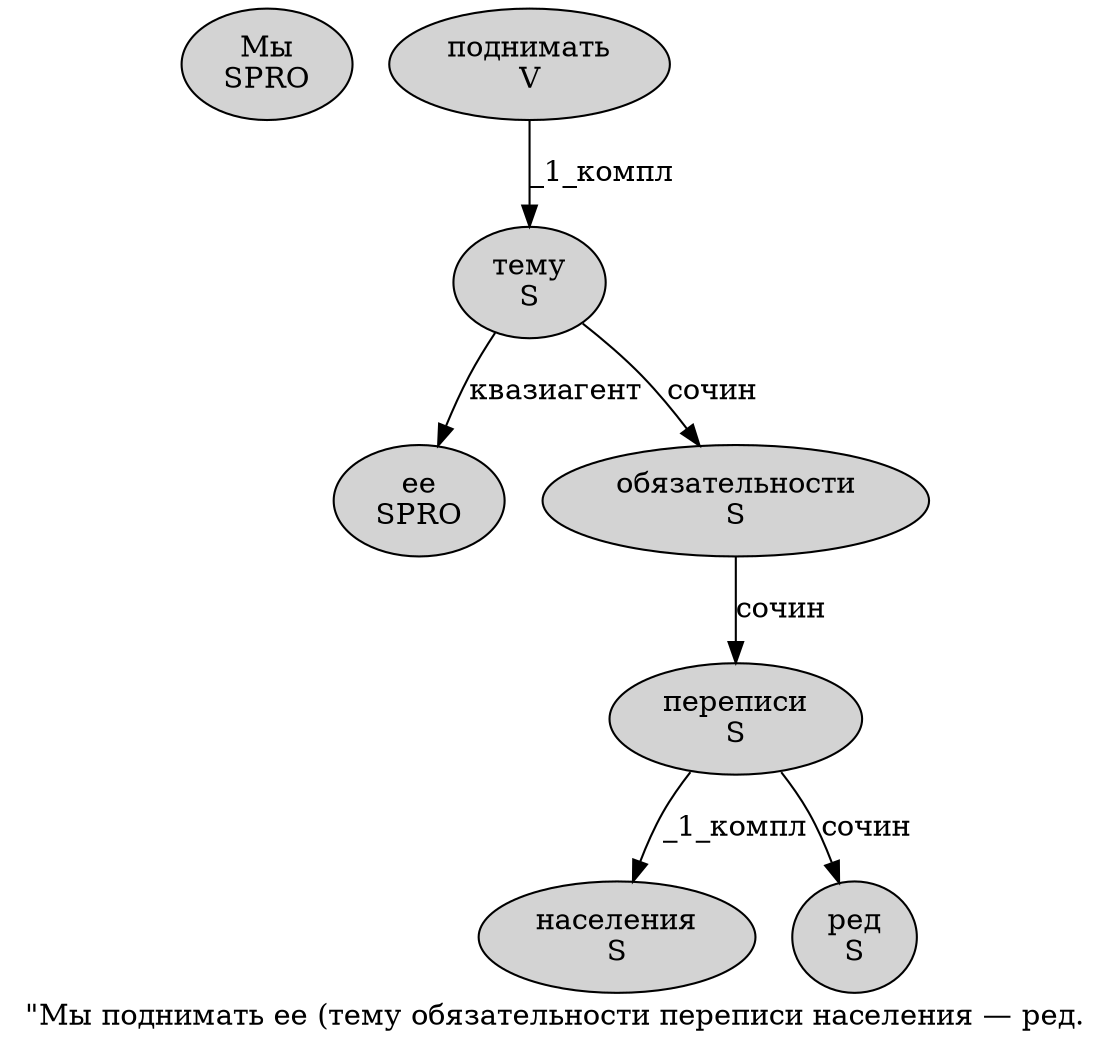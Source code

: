 digraph SENTENCE_567 {
	graph [label="\"Мы поднимать ее (тему обязательности переписи населения — ред."]
	node [style=filled]
		1 [label="Мы
SPRO" color="" fillcolor=lightgray penwidth=1 shape=ellipse]
		2 [label="поднимать
V" color="" fillcolor=lightgray penwidth=1 shape=ellipse]
		3 [label="ее
SPRO" color="" fillcolor=lightgray penwidth=1 shape=ellipse]
		5 [label="тему
S" color="" fillcolor=lightgray penwidth=1 shape=ellipse]
		6 [label="обязательности
S" color="" fillcolor=lightgray penwidth=1 shape=ellipse]
		7 [label="переписи
S" color="" fillcolor=lightgray penwidth=1 shape=ellipse]
		8 [label="населения
S" color="" fillcolor=lightgray penwidth=1 shape=ellipse]
		10 [label="ред
S" color="" fillcolor=lightgray penwidth=1 shape=ellipse]
			5 -> 3 [label="квазиагент"]
			5 -> 6 [label="сочин"]
			6 -> 7 [label="сочин"]
			7 -> 8 [label="_1_компл"]
			7 -> 10 [label="сочин"]
			2 -> 5 [label="_1_компл"]
}